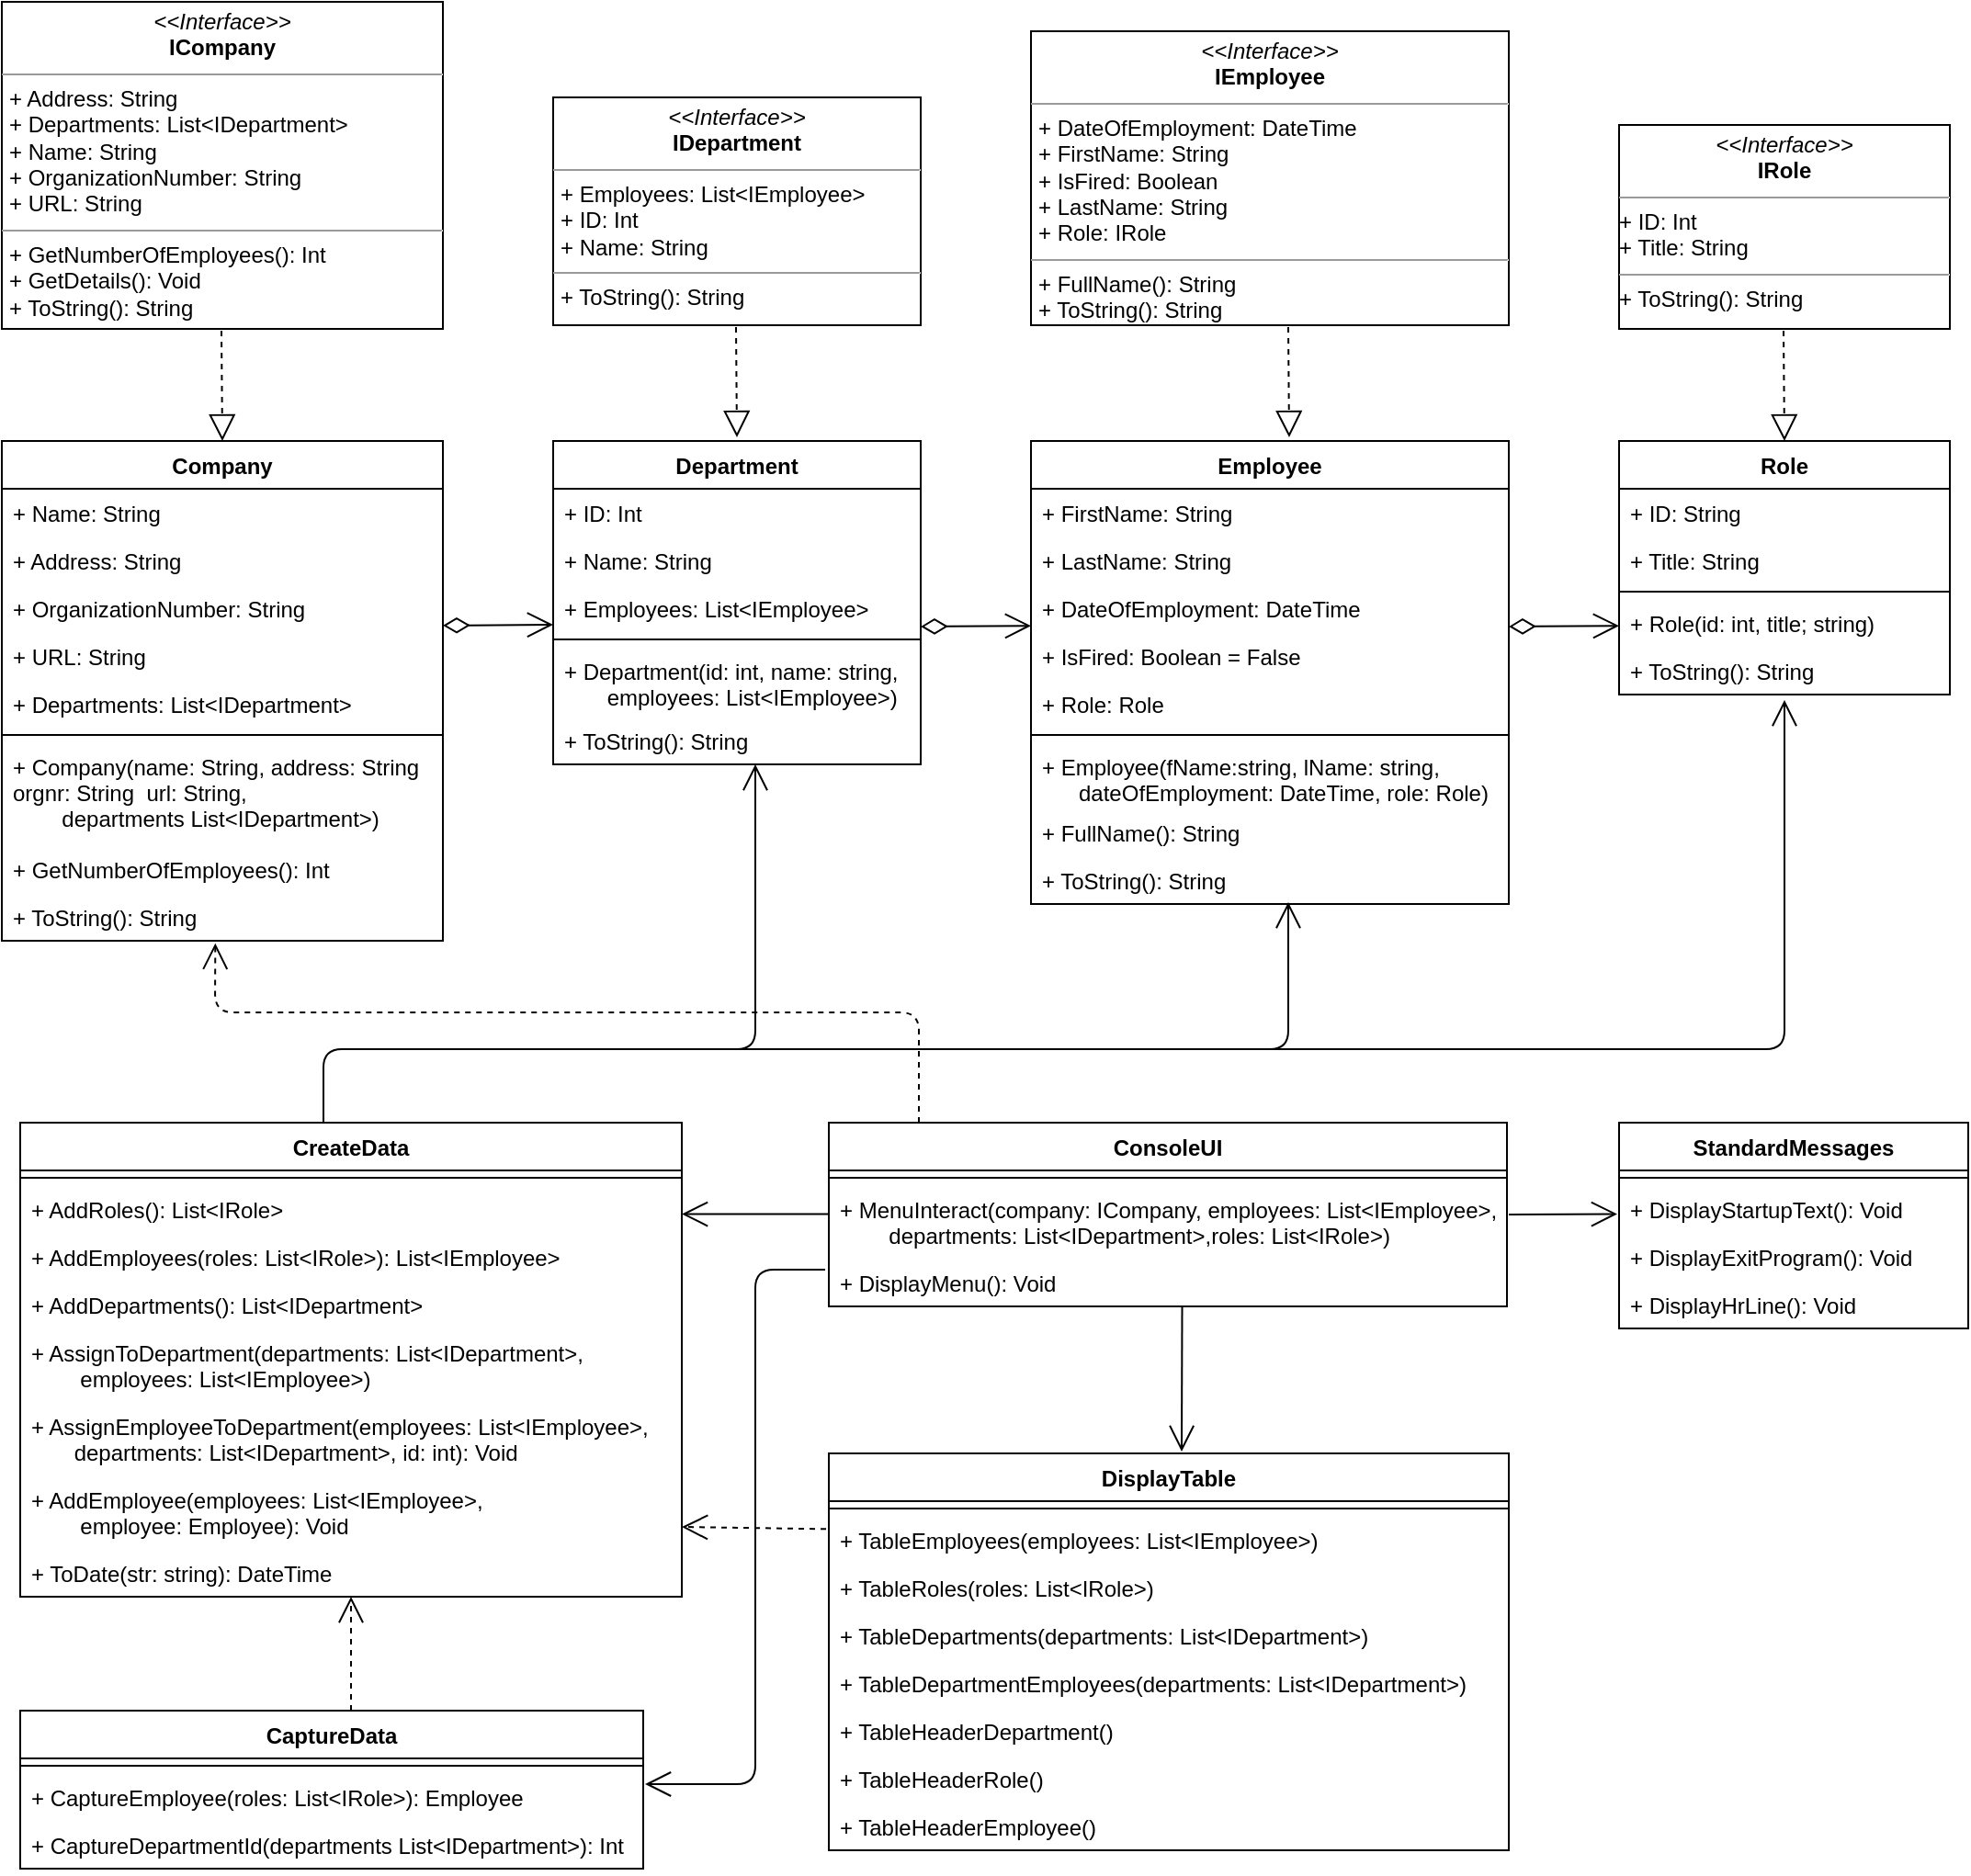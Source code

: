 <mxfile version="15.2.7" type="device"><diagram id="iJiHooxQ-oz1hIhevUaH" name="Page-1"><mxGraphModel dx="2058" dy="1300" grid="1" gridSize="10" guides="1" tooltips="1" connect="1" arrows="1" fold="1" page="1" pageScale="1" pageWidth="827" pageHeight="1169" math="0" shadow="0"><root><mxCell id="0"/><mxCell id="1" parent="0"/><mxCell id="I_DvOhb7d0Lh7Mm7Guor-1" value="Employee" style="swimlane;fontStyle=1;align=center;verticalAlign=top;childLayout=stackLayout;horizontal=1;startSize=26;horizontalStack=0;resizeParent=1;resizeParentMax=0;resizeLast=0;collapsible=1;marginBottom=0;" parent="1" vertex="1"><mxGeometry x="600" y="279" width="260" height="252" as="geometry"/></mxCell><mxCell id="I_DvOhb7d0Lh7Mm7Guor-27" value="+ FirstName: String" style="text;strokeColor=none;fillColor=none;align=left;verticalAlign=top;spacingLeft=4;spacingRight=4;overflow=hidden;rotatable=0;points=[[0,0.5],[1,0.5]];portConstraint=eastwest;" parent="I_DvOhb7d0Lh7Mm7Guor-1" vertex="1"><mxGeometry y="26" width="260" height="26" as="geometry"/></mxCell><mxCell id="I_DvOhb7d0Lh7Mm7Guor-48" value="+ LastName: String" style="text;strokeColor=none;fillColor=none;align=left;verticalAlign=top;spacingLeft=4;spacingRight=4;overflow=hidden;rotatable=0;points=[[0,0.5],[1,0.5]];portConstraint=eastwest;" parent="I_DvOhb7d0Lh7Mm7Guor-1" vertex="1"><mxGeometry y="52" width="260" height="26" as="geometry"/></mxCell><mxCell id="I_DvOhb7d0Lh7Mm7Guor-54" value="+ DateOfEmployment: DateTime" style="text;strokeColor=none;fillColor=none;align=left;verticalAlign=top;spacingLeft=4;spacingRight=4;overflow=hidden;rotatable=0;points=[[0,0.5],[1,0.5]];portConstraint=eastwest;" parent="I_DvOhb7d0Lh7Mm7Guor-1" vertex="1"><mxGeometry y="78" width="260" height="26" as="geometry"/></mxCell><mxCell id="I_DvOhb7d0Lh7Mm7Guor-28" value="+ IsFired: Boolean = False" style="text;strokeColor=none;fillColor=none;align=left;verticalAlign=top;spacingLeft=4;spacingRight=4;overflow=hidden;rotatable=0;points=[[0,0.5],[1,0.5]];portConstraint=eastwest;" parent="I_DvOhb7d0Lh7Mm7Guor-1" vertex="1"><mxGeometry y="104" width="260" height="26" as="geometry"/></mxCell><mxCell id="Z-J2dvbDeJ1SSTfuHnfh-3" value="+ Role: Role" style="text;strokeColor=none;fillColor=none;align=left;verticalAlign=top;spacingLeft=4;spacingRight=4;overflow=hidden;rotatable=0;points=[[0,0.5],[1,0.5]];portConstraint=eastwest;" parent="I_DvOhb7d0Lh7Mm7Guor-1" vertex="1"><mxGeometry y="130" width="260" height="26" as="geometry"/></mxCell><mxCell id="I_DvOhb7d0Lh7Mm7Guor-3" value="" style="line;strokeWidth=1;fillColor=none;align=left;verticalAlign=middle;spacingTop=-1;spacingLeft=3;spacingRight=3;rotatable=0;labelPosition=right;points=[];portConstraint=eastwest;" parent="I_DvOhb7d0Lh7Mm7Guor-1" vertex="1"><mxGeometry y="156" width="260" height="8" as="geometry"/></mxCell><mxCell id="Z-J2dvbDeJ1SSTfuHnfh-6" value="+ Employee(fName:string, lName: string, &#10;      dateOfEmployment: DateTime, role: Role)" style="text;strokeColor=none;fillColor=none;align=left;verticalAlign=top;spacingLeft=4;spacingRight=4;overflow=hidden;rotatable=0;points=[[0,0.5],[1,0.5]];portConstraint=eastwest;" parent="I_DvOhb7d0Lh7Mm7Guor-1" vertex="1"><mxGeometry y="164" width="260" height="36" as="geometry"/></mxCell><mxCell id="I_DvOhb7d0Lh7Mm7Guor-4" value="+ FullName(): String" style="text;strokeColor=none;fillColor=none;align=left;verticalAlign=top;spacingLeft=4;spacingRight=4;overflow=hidden;rotatable=0;points=[[0,0.5],[1,0.5]];portConstraint=eastwest;" parent="I_DvOhb7d0Lh7Mm7Guor-1" vertex="1"><mxGeometry y="200" width="260" height="26" as="geometry"/></mxCell><mxCell id="Z-J2dvbDeJ1SSTfuHnfh-5" value="+ ToString(): String" style="text;strokeColor=none;fillColor=none;align=left;verticalAlign=top;spacingLeft=4;spacingRight=4;overflow=hidden;rotatable=0;points=[[0,0.5],[1,0.5]];portConstraint=eastwest;" parent="I_DvOhb7d0Lh7Mm7Guor-1" vertex="1"><mxGeometry y="226" width="260" height="26" as="geometry"/></mxCell><mxCell id="I_DvOhb7d0Lh7Mm7Guor-5" value="Department&#10;" style="swimlane;fontStyle=1;align=center;verticalAlign=top;childLayout=stackLayout;horizontal=1;startSize=26;horizontalStack=0;resizeParent=1;resizeParentMax=0;resizeLast=0;collapsible=1;marginBottom=0;" parent="1" vertex="1"><mxGeometry x="340" y="279" width="200" height="176" as="geometry"/></mxCell><mxCell id="I_DvOhb7d0Lh7Mm7Guor-20" value="+ ID: Int" style="text;strokeColor=none;fillColor=none;align=left;verticalAlign=top;spacingLeft=4;spacingRight=4;overflow=hidden;rotatable=0;points=[[0,0.5],[1,0.5]];portConstraint=eastwest;" parent="I_DvOhb7d0Lh7Mm7Guor-5" vertex="1"><mxGeometry y="26" width="200" height="26" as="geometry"/></mxCell><mxCell id="I_DvOhb7d0Lh7Mm7Guor-21" value="+ Name: String" style="text;strokeColor=none;fillColor=none;align=left;verticalAlign=top;spacingLeft=4;spacingRight=4;overflow=hidden;rotatable=0;points=[[0,0.5],[1,0.5]];portConstraint=eastwest;" parent="I_DvOhb7d0Lh7Mm7Guor-5" vertex="1"><mxGeometry y="52" width="200" height="26" as="geometry"/></mxCell><mxCell id="Z-J2dvbDeJ1SSTfuHnfh-9" value="+ Employees: List&lt;IEmployee&gt;" style="text;strokeColor=none;fillColor=none;align=left;verticalAlign=top;spacingLeft=4;spacingRight=4;overflow=hidden;rotatable=0;points=[[0,0.5],[1,0.5]];portConstraint=eastwest;" parent="I_DvOhb7d0Lh7Mm7Guor-5" vertex="1"><mxGeometry y="78" width="200" height="26" as="geometry"/></mxCell><mxCell id="I_DvOhb7d0Lh7Mm7Guor-7" value="" style="line;strokeWidth=1;fillColor=none;align=left;verticalAlign=middle;spacingTop=-1;spacingLeft=3;spacingRight=3;rotatable=0;labelPosition=right;points=[];portConstraint=eastwest;" parent="I_DvOhb7d0Lh7Mm7Guor-5" vertex="1"><mxGeometry y="104" width="200" height="8" as="geometry"/></mxCell><mxCell id="Z-J2dvbDeJ1SSTfuHnfh-10" value="+ Department(id: int, name: string, &#10;       employees: List&lt;IEmployee&gt;)" style="text;strokeColor=none;fillColor=none;align=left;verticalAlign=top;spacingLeft=4;spacingRight=4;overflow=hidden;rotatable=0;points=[[0,0.5],[1,0.5]];portConstraint=eastwest;" parent="I_DvOhb7d0Lh7Mm7Guor-5" vertex="1"><mxGeometry y="112" width="200" height="38" as="geometry"/></mxCell><mxCell id="Z-J2dvbDeJ1SSTfuHnfh-11" value="+ ToString(): String" style="text;strokeColor=none;fillColor=none;align=left;verticalAlign=top;spacingLeft=4;spacingRight=4;overflow=hidden;rotatable=0;points=[[0,0.5],[1,0.5]];portConstraint=eastwest;" parent="I_DvOhb7d0Lh7Mm7Guor-5" vertex="1"><mxGeometry y="150" width="200" height="26" as="geometry"/></mxCell><mxCell id="I_DvOhb7d0Lh7Mm7Guor-29" value="Role" style="swimlane;fontStyle=1;align=center;verticalAlign=top;childLayout=stackLayout;horizontal=1;startSize=26;horizontalStack=0;resizeParent=1;resizeParentMax=0;resizeLast=0;collapsible=1;marginBottom=0;" parent="1" vertex="1"><mxGeometry x="920" y="279" width="180" height="138" as="geometry"/></mxCell><mxCell id="I_DvOhb7d0Lh7Mm7Guor-33" value="+ ID: String" style="text;strokeColor=none;fillColor=none;align=left;verticalAlign=top;spacingLeft=4;spacingRight=4;overflow=hidden;rotatable=0;points=[[0,0.5],[1,0.5]];portConstraint=eastwest;" parent="I_DvOhb7d0Lh7Mm7Guor-29" vertex="1"><mxGeometry y="26" width="180" height="26" as="geometry"/></mxCell><mxCell id="I_DvOhb7d0Lh7Mm7Guor-34" value="+ Title: String" style="text;strokeColor=none;fillColor=none;align=left;verticalAlign=top;spacingLeft=4;spacingRight=4;overflow=hidden;rotatable=0;points=[[0,0.5],[1,0.5]];portConstraint=eastwest;" parent="I_DvOhb7d0Lh7Mm7Guor-29" vertex="1"><mxGeometry y="52" width="180" height="26" as="geometry"/></mxCell><mxCell id="I_DvOhb7d0Lh7Mm7Guor-31" value="" style="line;strokeWidth=1;fillColor=none;align=left;verticalAlign=middle;spacingTop=-1;spacingLeft=3;spacingRight=3;rotatable=0;labelPosition=right;points=[];portConstraint=eastwest;" parent="I_DvOhb7d0Lh7Mm7Guor-29" vertex="1"><mxGeometry y="78" width="180" height="8" as="geometry"/></mxCell><mxCell id="I_DvOhb7d0Lh7Mm7Guor-32" value="+ Role(id: int, title; string)" style="text;strokeColor=none;fillColor=none;align=left;verticalAlign=top;spacingLeft=4;spacingRight=4;overflow=hidden;rotatable=0;points=[[0,0.5],[1,0.5]];portConstraint=eastwest;" parent="I_DvOhb7d0Lh7Mm7Guor-29" vertex="1"><mxGeometry y="86" width="180" height="26" as="geometry"/></mxCell><mxCell id="Z-J2dvbDeJ1SSTfuHnfh-34" value="+ ToString(): String" style="text;strokeColor=none;fillColor=none;align=left;verticalAlign=top;spacingLeft=4;spacingRight=4;overflow=hidden;rotatable=0;points=[[0,0.5],[1,0.5]];portConstraint=eastwest;" parent="I_DvOhb7d0Lh7Mm7Guor-29" vertex="1"><mxGeometry y="112" width="180" height="26" as="geometry"/></mxCell><mxCell id="I_DvOhb7d0Lh7Mm7Guor-35" value="StandardMessages" style="swimlane;fontStyle=1;align=center;verticalAlign=top;childLayout=stackLayout;horizontal=1;startSize=26;horizontalStack=0;resizeParent=1;resizeParentMax=0;resizeLast=0;collapsible=1;marginBottom=0;" parent="1" vertex="1"><mxGeometry x="920" y="650" width="190" height="112" as="geometry"/></mxCell><mxCell id="I_DvOhb7d0Lh7Mm7Guor-37" value="" style="line;strokeWidth=1;fillColor=none;align=left;verticalAlign=middle;spacingTop=-1;spacingLeft=3;spacingRight=3;rotatable=0;labelPosition=right;points=[];portConstraint=eastwest;" parent="I_DvOhb7d0Lh7Mm7Guor-35" vertex="1"><mxGeometry y="26" width="190" height="8" as="geometry"/></mxCell><mxCell id="I_DvOhb7d0Lh7Mm7Guor-38" value="+ DisplayStartupText(): Void" style="text;strokeColor=none;fillColor=none;align=left;verticalAlign=top;spacingLeft=4;spacingRight=4;overflow=hidden;rotatable=0;points=[[0,0.5],[1,0.5]];portConstraint=eastwest;" parent="I_DvOhb7d0Lh7Mm7Guor-35" vertex="1"><mxGeometry y="34" width="190" height="26" as="geometry"/></mxCell><mxCell id="Z-J2dvbDeJ1SSTfuHnfh-27" value="+ DisplayExitProgram(): Void" style="text;strokeColor=none;fillColor=none;align=left;verticalAlign=top;spacingLeft=4;spacingRight=4;overflow=hidden;rotatable=0;points=[[0,0.5],[1,0.5]];portConstraint=eastwest;" parent="I_DvOhb7d0Lh7Mm7Guor-35" vertex="1"><mxGeometry y="60" width="190" height="26" as="geometry"/></mxCell><mxCell id="Z-J2dvbDeJ1SSTfuHnfh-28" value="+ DisplayHrLine(): Void" style="text;strokeColor=none;fillColor=none;align=left;verticalAlign=top;spacingLeft=4;spacingRight=4;overflow=hidden;rotatable=0;points=[[0,0.5],[1,0.5]];portConstraint=eastwest;" parent="I_DvOhb7d0Lh7Mm7Guor-35" vertex="1"><mxGeometry y="86" width="190" height="26" as="geometry"/></mxCell><mxCell id="O3MJyxwNwP9tG67ijSce-1" value="ConsoleUI" style="swimlane;fontStyle=1;align=center;verticalAlign=top;childLayout=stackLayout;horizontal=1;startSize=26;horizontalStack=0;resizeParent=1;resizeParentMax=0;resizeLast=0;collapsible=1;marginBottom=0;" parent="1" vertex="1"><mxGeometry x="490" y="650" width="369" height="100" as="geometry"/></mxCell><mxCell id="O3MJyxwNwP9tG67ijSce-3" value="" style="line;strokeWidth=1;fillColor=none;align=left;verticalAlign=middle;spacingTop=-1;spacingLeft=3;spacingRight=3;rotatable=0;labelPosition=right;points=[];portConstraint=eastwest;" parent="O3MJyxwNwP9tG67ijSce-1" vertex="1"><mxGeometry y="26" width="369" height="8" as="geometry"/></mxCell><mxCell id="O3MJyxwNwP9tG67ijSce-5" value="+ MenuInteract(company: ICompany, employees: List&lt;IEmployee&gt;,&#10;        departments: List&lt;IDepartment&gt;,roles: List&lt;IRole&gt;)" style="text;strokeColor=none;fillColor=none;align=left;verticalAlign=top;spacingLeft=4;spacingRight=4;overflow=hidden;rotatable=0;points=[[0,0.5],[1,0.5]];portConstraint=eastwest;" parent="O3MJyxwNwP9tG67ijSce-1" vertex="1"><mxGeometry y="34" width="369" height="40" as="geometry"/></mxCell><mxCell id="O3MJyxwNwP9tG67ijSce-4" value="+ DisplayMenu(): Void" style="text;strokeColor=none;fillColor=none;align=left;verticalAlign=top;spacingLeft=4;spacingRight=4;overflow=hidden;rotatable=0;points=[[0,0.5],[1,0.5]];portConstraint=eastwest;" parent="O3MJyxwNwP9tG67ijSce-1" vertex="1"><mxGeometry y="74" width="369" height="26" as="geometry"/></mxCell><mxCell id="O3MJyxwNwP9tG67ijSce-6" value="CreateData" style="swimlane;fontStyle=1;align=center;verticalAlign=top;childLayout=stackLayout;horizontal=1;startSize=26;horizontalStack=0;resizeParent=1;resizeParentMax=0;resizeLast=0;collapsible=1;marginBottom=0;" parent="1" vertex="1"><mxGeometry x="50" y="650" width="360" height="258" as="geometry"/></mxCell><mxCell id="O3MJyxwNwP9tG67ijSce-8" value="" style="line;strokeWidth=1;fillColor=none;align=left;verticalAlign=middle;spacingTop=-1;spacingLeft=3;spacingRight=3;rotatable=0;labelPosition=right;points=[];portConstraint=eastwest;" parent="O3MJyxwNwP9tG67ijSce-6" vertex="1"><mxGeometry y="26" width="360" height="8" as="geometry"/></mxCell><mxCell id="O3MJyxwNwP9tG67ijSce-10" value="+ AddRoles(): List&lt;IRole&gt;" style="text;strokeColor=none;fillColor=none;align=left;verticalAlign=top;spacingLeft=4;spacingRight=4;overflow=hidden;rotatable=0;points=[[0,0.5],[1,0.5]];portConstraint=eastwest;" parent="O3MJyxwNwP9tG67ijSce-6" vertex="1"><mxGeometry y="34" width="360" height="26" as="geometry"/></mxCell><mxCell id="O3MJyxwNwP9tG67ijSce-11" value="+ AddEmployees(roles: List&lt;IRole&gt;): List&lt;IEmployee&gt;" style="text;strokeColor=none;fillColor=none;align=left;verticalAlign=top;spacingLeft=4;spacingRight=4;overflow=hidden;rotatable=0;points=[[0,0.5],[1,0.5]];portConstraint=eastwest;" parent="O3MJyxwNwP9tG67ijSce-6" vertex="1"><mxGeometry y="60" width="360" height="26" as="geometry"/></mxCell><mxCell id="O3MJyxwNwP9tG67ijSce-12" value="+ AddDepartments(): List&lt;IDepartment&gt;" style="text;strokeColor=none;fillColor=none;align=left;verticalAlign=top;spacingLeft=4;spacingRight=4;overflow=hidden;rotatable=0;points=[[0,0.5],[1,0.5]];portConstraint=eastwest;" parent="O3MJyxwNwP9tG67ijSce-6" vertex="1"><mxGeometry y="86" width="360" height="26" as="geometry"/></mxCell><mxCell id="O3MJyxwNwP9tG67ijSce-18" value="+ AssignToDepartment(departments: List&lt;IDepartment&gt;,&#10;        employees: List&lt;IEmployee&gt;)&#10;&#10;" style="text;strokeColor=none;fillColor=none;align=left;verticalAlign=top;spacingLeft=4;spacingRight=4;overflow=hidden;rotatable=0;points=[[0,0.5],[1,0.5]];portConstraint=eastwest;" parent="O3MJyxwNwP9tG67ijSce-6" vertex="1"><mxGeometry y="112" width="360" height="40" as="geometry"/></mxCell><mxCell id="Z-J2dvbDeJ1SSTfuHnfh-30" value="+ AssignEmployeeToDepartment(employees: List&lt;IEmployee&gt;,&#10;       departments: List&lt;IDepartment&gt;, id: int): Void&#10;" style="text;strokeColor=none;fillColor=none;align=left;verticalAlign=top;spacingLeft=4;spacingRight=4;overflow=hidden;rotatable=0;points=[[0,0.5],[1,0.5]];portConstraint=eastwest;" parent="O3MJyxwNwP9tG67ijSce-6" vertex="1"><mxGeometry y="152" width="360" height="40" as="geometry"/></mxCell><mxCell id="O3MJyxwNwP9tG67ijSce-9" value="+ AddEmployee(employees: List&lt;IEmployee&gt;, &#10;        employee: Employee): Void" style="text;strokeColor=none;fillColor=none;align=left;verticalAlign=top;spacingLeft=4;spacingRight=4;overflow=hidden;rotatable=0;points=[[0,0.5],[1,0.5]];portConstraint=eastwest;" parent="O3MJyxwNwP9tG67ijSce-6" vertex="1"><mxGeometry y="192" width="360" height="40" as="geometry"/></mxCell><mxCell id="Z-J2dvbDeJ1SSTfuHnfh-32" value="+ ToDate(str: string): DateTime" style="text;strokeColor=none;fillColor=none;align=left;verticalAlign=top;spacingLeft=4;spacingRight=4;overflow=hidden;rotatable=0;points=[[0,0.5],[1,0.5]];portConstraint=eastwest;" parent="O3MJyxwNwP9tG67ijSce-6" vertex="1"><mxGeometry y="232" width="360" height="26" as="geometry"/></mxCell><mxCell id="O3MJyxwNwP9tG67ijSce-13" value="DisplayTable" style="swimlane;fontStyle=1;align=center;verticalAlign=top;childLayout=stackLayout;horizontal=1;startSize=26;horizontalStack=0;resizeParent=1;resizeParentMax=0;resizeLast=0;collapsible=1;marginBottom=0;" parent="1" vertex="1"><mxGeometry x="490" y="830" width="370" height="216" as="geometry"/></mxCell><mxCell id="O3MJyxwNwP9tG67ijSce-15" value="" style="line;strokeWidth=1;fillColor=none;align=left;verticalAlign=middle;spacingTop=-1;spacingLeft=3;spacingRight=3;rotatable=0;labelPosition=right;points=[];portConstraint=eastwest;" parent="O3MJyxwNwP9tG67ijSce-13" vertex="1"><mxGeometry y="26" width="370" height="8" as="geometry"/></mxCell><mxCell id="O3MJyxwNwP9tG67ijSce-17" value="+ TableEmployees(employees: List&lt;IEmployee&gt;)" style="text;strokeColor=none;fillColor=none;align=left;verticalAlign=top;spacingLeft=4;spacingRight=4;overflow=hidden;rotatable=0;points=[[0,0.5],[1,0.5]];portConstraint=eastwest;" parent="O3MJyxwNwP9tG67ijSce-13" vertex="1"><mxGeometry y="34" width="370" height="26" as="geometry"/></mxCell><mxCell id="O3MJyxwNwP9tG67ijSce-19" value="+ TableRoles(roles: List&lt;IRole&gt;)" style="text;strokeColor=none;fillColor=none;align=left;verticalAlign=top;spacingLeft=4;spacingRight=4;overflow=hidden;rotatable=0;points=[[0,0.5],[1,0.5]];portConstraint=eastwest;" parent="O3MJyxwNwP9tG67ijSce-13" vertex="1"><mxGeometry y="60" width="370" height="26" as="geometry"/></mxCell><mxCell id="O3MJyxwNwP9tG67ijSce-20" value="+ TableDepartments(departments: List&lt;IDepartment&gt;)" style="text;strokeColor=none;fillColor=none;align=left;verticalAlign=top;spacingLeft=4;spacingRight=4;overflow=hidden;rotatable=0;points=[[0,0.5],[1,0.5]];portConstraint=eastwest;" parent="O3MJyxwNwP9tG67ijSce-13" vertex="1"><mxGeometry y="86" width="370" height="26" as="geometry"/></mxCell><mxCell id="Z-J2dvbDeJ1SSTfuHnfh-23" value="+ TableDepartmentEmployees(departments: List&lt;IDepartment&gt;)" style="text;strokeColor=none;fillColor=none;align=left;verticalAlign=top;spacingLeft=4;spacingRight=4;overflow=hidden;rotatable=0;points=[[0,0.5],[1,0.5]];portConstraint=eastwest;" parent="O3MJyxwNwP9tG67ijSce-13" vertex="1"><mxGeometry y="112" width="370" height="26" as="geometry"/></mxCell><mxCell id="Z-J2dvbDeJ1SSTfuHnfh-25" value="+ TableHeaderDepartment()" style="text;strokeColor=none;fillColor=none;align=left;verticalAlign=top;spacingLeft=4;spacingRight=4;overflow=hidden;rotatable=0;points=[[0,0.5],[1,0.5]];portConstraint=eastwest;" parent="O3MJyxwNwP9tG67ijSce-13" vertex="1"><mxGeometry y="138" width="370" height="26" as="geometry"/></mxCell><mxCell id="Z-J2dvbDeJ1SSTfuHnfh-24" value="+ TableHeaderRole()" style="text;strokeColor=none;fillColor=none;align=left;verticalAlign=top;spacingLeft=4;spacingRight=4;overflow=hidden;rotatable=0;points=[[0,0.5],[1,0.5]];portConstraint=eastwest;" parent="O3MJyxwNwP9tG67ijSce-13" vertex="1"><mxGeometry y="164" width="370" height="26" as="geometry"/></mxCell><mxCell id="O3MJyxwNwP9tG67ijSce-16" value="+ TableHeaderEmployee()" style="text;strokeColor=none;fillColor=none;align=left;verticalAlign=top;spacingLeft=4;spacingRight=4;overflow=hidden;rotatable=0;points=[[0,0.5],[1,0.5]];portConstraint=eastwest;" parent="O3MJyxwNwP9tG67ijSce-13" vertex="1"><mxGeometry y="190" width="370" height="26" as="geometry"/></mxCell><mxCell id="O3MJyxwNwP9tG67ijSce-23" value="CaptureData" style="swimlane;fontStyle=1;align=center;verticalAlign=top;childLayout=stackLayout;horizontal=1;startSize=26;horizontalStack=0;resizeParent=1;resizeParentMax=0;resizeLast=0;collapsible=1;marginBottom=0;" parent="1" vertex="1"><mxGeometry x="50" y="970" width="339" height="86" as="geometry"/></mxCell><mxCell id="O3MJyxwNwP9tG67ijSce-25" value="" style="line;strokeWidth=1;fillColor=none;align=left;verticalAlign=middle;spacingTop=-1;spacingLeft=3;spacingRight=3;rotatable=0;labelPosition=right;points=[];portConstraint=eastwest;" parent="O3MJyxwNwP9tG67ijSce-23" vertex="1"><mxGeometry y="26" width="339" height="8" as="geometry"/></mxCell><mxCell id="O3MJyxwNwP9tG67ijSce-26" value="+ CaptureEmployee(roles: List&lt;IRole&gt;): Employee" style="text;strokeColor=none;fillColor=none;align=left;verticalAlign=top;spacingLeft=4;spacingRight=4;overflow=hidden;rotatable=0;points=[[0,0.5],[1,0.5]];portConstraint=eastwest;" parent="O3MJyxwNwP9tG67ijSce-23" vertex="1"><mxGeometry y="34" width="339" height="26" as="geometry"/></mxCell><mxCell id="O3MJyxwNwP9tG67ijSce-29" value="+ CaptureDepartmentId(departments List&lt;IDepartment&gt;): Int" style="text;strokeColor=none;fillColor=none;align=left;verticalAlign=top;spacingLeft=4;spacingRight=4;overflow=hidden;rotatable=0;points=[[0,0.5],[1,0.5]];portConstraint=eastwest;" parent="O3MJyxwNwP9tG67ijSce-23" vertex="1"><mxGeometry y="60" width="339" height="26" as="geometry"/></mxCell><mxCell id="Z-J2dvbDeJ1SSTfuHnfh-37" value="" style="endArrow=open;html=1;startArrow=diamondThin;startFill=0;strokeWidth=1;endSize=12;startSize=12;endFill=0;" parent="1" edge="1"><mxGeometry width="50" height="50" relative="1" as="geometry"><mxPoint x="540" y="380" as="sourcePoint"/><mxPoint x="600" y="379.58" as="targetPoint"/></mxGeometry></mxCell><mxCell id="Z-J2dvbDeJ1SSTfuHnfh-49" value="" style="endArrow=open;endFill=0;endSize=12;html=1;entryX=1.003;entryY=0.231;entryDx=0;entryDy=0;entryPerimeter=0;" parent="1" target="O3MJyxwNwP9tG67ijSce-26" edge="1"><mxGeometry width="160" relative="1" as="geometry"><mxPoint x="488" y="730" as="sourcePoint"/><mxPoint x="437" y="1010" as="targetPoint"/><Array as="points"><mxPoint x="450" y="730"/><mxPoint x="450" y="1010"/></Array></mxGeometry></mxCell><mxCell id="Z-J2dvbDeJ1SSTfuHnfh-18" value="" style="endArrow=open;html=1;startArrow=diamondThin;startFill=0;strokeWidth=1;endSize=12;startSize=12;endFill=0;entryX=0;entryY=0.846;entryDx=0;entryDy=0;entryPerimeter=0;" parent="1" target="Z-J2dvbDeJ1SSTfuHnfh-9" edge="1"><mxGeometry width="50" height="50" relative="1" as="geometry"><mxPoint x="280" y="379.41" as="sourcePoint"/><mxPoint x="320" y="379" as="targetPoint"/></mxGeometry></mxCell><mxCell id="9e8dpLW64dKt-voAxynq-5" value="Company" style="swimlane;fontStyle=1;align=center;verticalAlign=top;childLayout=stackLayout;horizontal=1;startSize=26;horizontalStack=0;resizeParent=1;resizeParentMax=0;resizeLast=0;collapsible=1;marginBottom=0;" parent="1" vertex="1"><mxGeometry x="40" y="279" width="240" height="272" as="geometry"/></mxCell><mxCell id="9e8dpLW64dKt-voAxynq-6" value="+ Name: String&#10;" style="text;strokeColor=none;fillColor=none;align=left;verticalAlign=top;spacingLeft=4;spacingRight=4;overflow=hidden;rotatable=0;points=[[0,0.5],[1,0.5]];portConstraint=eastwest;" parent="9e8dpLW64dKt-voAxynq-5" vertex="1"><mxGeometry y="26" width="240" height="26" as="geometry"/></mxCell><mxCell id="9e8dpLW64dKt-voAxynq-7" value="+ Address: String" style="text;strokeColor=none;fillColor=none;align=left;verticalAlign=top;spacingLeft=4;spacingRight=4;overflow=hidden;rotatable=0;points=[[0,0.5],[1,0.5]];portConstraint=eastwest;" parent="9e8dpLW64dKt-voAxynq-5" vertex="1"><mxGeometry y="52" width="240" height="26" as="geometry"/></mxCell><mxCell id="9e8dpLW64dKt-voAxynq-8" value="+ OrganizationNumber: String" style="text;strokeColor=none;fillColor=none;align=left;verticalAlign=top;spacingLeft=4;spacingRight=4;overflow=hidden;rotatable=0;points=[[0,0.5],[1,0.5]];portConstraint=eastwest;" parent="9e8dpLW64dKt-voAxynq-5" vertex="1"><mxGeometry y="78" width="240" height="26" as="geometry"/></mxCell><mxCell id="9e8dpLW64dKt-voAxynq-9" value="+ URL: String" style="text;strokeColor=none;fillColor=none;align=left;verticalAlign=top;spacingLeft=4;spacingRight=4;overflow=hidden;rotatable=0;points=[[0,0.5],[1,0.5]];portConstraint=eastwest;" parent="9e8dpLW64dKt-voAxynq-5" vertex="1"><mxGeometry y="104" width="240" height="26" as="geometry"/></mxCell><mxCell id="9e8dpLW64dKt-voAxynq-10" value="+ Departments: List&lt;IDepartment&gt;" style="text;strokeColor=none;fillColor=none;align=left;verticalAlign=top;spacingLeft=4;spacingRight=4;overflow=hidden;rotatable=0;points=[[0,0.5],[1,0.5]];portConstraint=eastwest;" parent="9e8dpLW64dKt-voAxynq-5" vertex="1"><mxGeometry y="130" width="240" height="26" as="geometry"/></mxCell><mxCell id="9e8dpLW64dKt-voAxynq-11" value="" style="line;strokeWidth=1;fillColor=none;align=left;verticalAlign=middle;spacingTop=-1;spacingLeft=3;spacingRight=3;rotatable=0;labelPosition=right;points=[];portConstraint=eastwest;" parent="9e8dpLW64dKt-voAxynq-5" vertex="1"><mxGeometry y="156" width="240" height="8" as="geometry"/></mxCell><mxCell id="9e8dpLW64dKt-voAxynq-12" value="+ Company(name: String, address: String&#10;        orgnr: String  url: String,&#10;         departments List&lt;IDepartment&gt;) " style="text;strokeColor=none;fillColor=none;align=left;verticalAlign=top;spacingLeft=4;spacingRight=4;overflow=hidden;rotatable=0;points=[[0,0.5],[1,0.5]];portConstraint=eastwest;" parent="9e8dpLW64dKt-voAxynq-5" vertex="1"><mxGeometry y="164" width="240" height="56" as="geometry"/></mxCell><mxCell id="9e8dpLW64dKt-voAxynq-13" value="+ GetNumberOfEmployees(): Int" style="text;strokeColor=none;fillColor=none;align=left;verticalAlign=top;spacingLeft=4;spacingRight=4;overflow=hidden;rotatable=0;points=[[0,0.5],[1,0.5]];portConstraint=eastwest;" parent="9e8dpLW64dKt-voAxynq-5" vertex="1"><mxGeometry y="220" width="240" height="26" as="geometry"/></mxCell><mxCell id="9e8dpLW64dKt-voAxynq-15" value="+ ToString(): String" style="text;strokeColor=none;fillColor=none;align=left;verticalAlign=top;spacingLeft=4;spacingRight=4;overflow=hidden;rotatable=0;points=[[0,0.5],[1,0.5]];portConstraint=eastwest;" parent="9e8dpLW64dKt-voAxynq-5" vertex="1"><mxGeometry y="246" width="240" height="26" as="geometry"/></mxCell><mxCell id="9e8dpLW64dKt-voAxynq-19" value="&lt;p style=&quot;margin: 0px ; margin-top: 4px ; text-align: center&quot;&gt;&lt;i&gt;&amp;lt;&amp;lt;Interface&amp;gt;&amp;gt;&lt;/i&gt;&lt;br&gt;&lt;b&gt;ICompany&lt;/b&gt;&lt;/p&gt;&lt;hr size=&quot;1&quot;&gt;&lt;p style=&quot;margin: 0px ; margin-left: 4px&quot;&gt;+ Address: String&lt;br&gt;+ Departments: List&amp;lt;IDepartment&amp;gt;&lt;/p&gt;&lt;p style=&quot;margin: 0px ; margin-left: 4px&quot;&gt;+ Name: String&lt;/p&gt;&lt;p style=&quot;margin: 0px ; margin-left: 4px&quot;&gt;+ OrganizationNumber: String&lt;/p&gt;&lt;p style=&quot;margin: 0px ; margin-left: 4px&quot;&gt;+ URL: String&lt;br&gt;&lt;/p&gt;&lt;hr size=&quot;1&quot;&gt;&lt;p style=&quot;margin: 0px ; margin-left: 4px&quot;&gt;+ GetNumberOfEmployees(): Int&lt;span&gt;&lt;br&gt;&lt;/span&gt;&lt;/p&gt;&lt;p style=&quot;margin: 0px ; margin-left: 4px&quot;&gt;+ GetDetails(): Void&lt;br&gt;&lt;/p&gt;&lt;p style=&quot;margin: 0px ; margin-left: 4px&quot;&gt;&lt;span&gt;+ ToString(): String&lt;/span&gt;&lt;br&gt;&lt;/p&gt;" style="verticalAlign=top;align=left;overflow=fill;fontSize=12;fontFamily=Helvetica;html=1;" parent="1" vertex="1"><mxGeometry x="40" y="40" width="240" height="178" as="geometry"/></mxCell><mxCell id="9e8dpLW64dKt-voAxynq-20" value="&lt;p style=&quot;margin: 0px ; margin-top: 4px ; text-align: center&quot;&gt;&lt;i&gt;&amp;lt;&amp;lt;Interface&amp;gt;&amp;gt;&lt;/i&gt;&lt;br&gt;&lt;b&gt;IDepartment&lt;/b&gt;&lt;br&gt;&lt;/p&gt;&lt;hr size=&quot;1&quot;&gt;&lt;p style=&quot;margin: 0px ; margin-left: 4px&quot;&gt;+ Employees: List&amp;lt;IEmployee&amp;gt;&lt;br&gt;+ ID: Int&lt;/p&gt;&lt;p style=&quot;margin: 0px ; margin-left: 4px&quot;&gt;+ Name: String&lt;br&gt;&lt;/p&gt;&lt;hr size=&quot;1&quot;&gt;&lt;p style=&quot;margin: 0px ; margin-left: 4px&quot;&gt;&lt;span&gt;+ ToString(): String&lt;/span&gt;&lt;br&gt;&lt;/p&gt;" style="verticalAlign=top;align=left;overflow=fill;fontSize=12;fontFamily=Helvetica;html=1;" parent="1" vertex="1"><mxGeometry x="340" y="92" width="200" height="124" as="geometry"/></mxCell><mxCell id="9e8dpLW64dKt-voAxynq-22" value="&lt;p style=&quot;margin: 0px ; margin-top: 4px ; text-align: center&quot;&gt;&lt;i&gt;&amp;lt;&amp;lt;Interface&amp;gt;&amp;gt;&lt;/i&gt;&lt;br&gt;&lt;b&gt;IEmployee&lt;/b&gt;&lt;br&gt;&lt;/p&gt;&lt;hr size=&quot;1&quot;&gt;&lt;p style=&quot;margin: 0px ; margin-left: 4px&quot;&gt;+ DateOfEmployment: DateTime&lt;br&gt;+ FirstName: String&lt;br&gt;&lt;/p&gt;&lt;p style=&quot;margin: 0px ; margin-left: 4px&quot;&gt;+ IsFired: Boolean&lt;br&gt;&lt;/p&gt;&lt;p style=&quot;margin: 0px ; margin-left: 4px&quot;&gt;+ LastName: String&lt;br&gt;&lt;/p&gt;&lt;p style=&quot;margin: 0px ; margin-left: 4px&quot;&gt;+ Role: IRole&lt;br&gt;&lt;/p&gt;&lt;hr size=&quot;1&quot;&gt;&lt;p style=&quot;margin: 0px ; margin-left: 4px&quot;&gt;+ FullName(): String&lt;/p&gt;&lt;p style=&quot;margin: 0px ; margin-left: 4px&quot;&gt;&lt;span&gt;+ ToString(): String&lt;/span&gt;&lt;br&gt;&lt;/p&gt;" style="verticalAlign=top;align=left;overflow=fill;fontSize=12;fontFamily=Helvetica;html=1;" parent="1" vertex="1"><mxGeometry x="600" y="56" width="260" height="160" as="geometry"/></mxCell><mxCell id="9e8dpLW64dKt-voAxynq-24" value="&lt;p style=&quot;margin: 0px ; margin-top: 4px ; text-align: center&quot;&gt;&lt;i&gt;&amp;lt;&amp;lt;Interface&amp;gt;&amp;gt;&lt;/i&gt;&lt;br&gt;&lt;b&gt;IRole&lt;/b&gt;&lt;br&gt;&lt;/p&gt;&lt;hr size=&quot;1&quot;&gt;&lt;div&gt;+ ID: Int&lt;/div&gt;&lt;div&gt;+ Title: String&lt;br&gt;&lt;/div&gt;&lt;hr size=&quot;1&quot;&gt;&lt;p style=&quot;margin: 0px ; margin-left: 4px&quot;&gt;&lt;/p&gt;+ ToString(): String" style="verticalAlign=top;align=left;overflow=fill;fontSize=12;fontFamily=Helvetica;html=1;" parent="1" vertex="1"><mxGeometry x="920" y="107" width="180" height="111" as="geometry"/></mxCell><mxCell id="Tdp4J-3kLdHyA3gfGEW1-1" value="" style="endArrow=open;endFill=0;endSize=12;html=1;" parent="1" edge="1"><mxGeometry width="160" relative="1" as="geometry"><mxPoint x="860" y="700" as="sourcePoint"/><mxPoint x="919" y="699.71" as="targetPoint"/><Array as="points"/></mxGeometry></mxCell><mxCell id="Tdp4J-3kLdHyA3gfGEW1-2" value="" style="endArrow=open;endFill=0;endSize=12;html=1;exitX=0.521;exitY=1;exitDx=0;exitDy=0;exitPerimeter=0;" parent="1" source="O3MJyxwNwP9tG67ijSce-4" edge="1"><mxGeometry width="160" relative="1" as="geometry"><mxPoint x="682" y="770" as="sourcePoint"/><mxPoint x="682" y="829" as="targetPoint"/><Array as="points"/></mxGeometry></mxCell><mxCell id="Tdp4J-3kLdHyA3gfGEW1-3" value="" style="endArrow=open;endFill=0;endSize=12;html=1;dashed=1;entryX=0.484;entryY=1.051;entryDx=0;entryDy=0;entryPerimeter=0;" parent="1" edge="1" target="9e8dpLW64dKt-voAxynq-15"><mxGeometry width="160" relative="1" as="geometry"><mxPoint x="539" y="650" as="sourcePoint"/><mxPoint x="160" y="605" as="targetPoint"/><Array as="points"><mxPoint x="539" y="590"/><mxPoint x="156" y="590"/></Array></mxGeometry></mxCell><mxCell id="Tdp4J-3kLdHyA3gfGEW1-4" value="" style="endArrow=open;html=1;startArrow=diamondThin;startFill=0;strokeWidth=1;endSize=12;startSize=12;endFill=0;" parent="1" edge="1"><mxGeometry width="50" height="50" relative="1" as="geometry"><mxPoint x="860" y="380" as="sourcePoint"/><mxPoint x="920" y="379.58" as="targetPoint"/></mxGeometry></mxCell><mxCell id="Tdp4J-3kLdHyA3gfGEW1-7" value="" style="endArrow=block;dashed=1;endFill=0;endSize=12;html=1;" parent="1" edge="1"><mxGeometry width="160" relative="1" as="geometry"><mxPoint x="159.5" y="219" as="sourcePoint"/><mxPoint x="160.0" y="279" as="targetPoint"/></mxGeometry></mxCell><mxCell id="Z-J2dvbDeJ1SSTfuHnfh-51" value="" style="endArrow=open;endFill=0;endSize=12;html=1;dashed=1;" parent="1" edge="1"><mxGeometry width="160" relative="1" as="geometry"><mxPoint x="230" y="970" as="sourcePoint"/><mxPoint x="230" y="908" as="targetPoint"/><Array as="points"/></mxGeometry></mxCell><mxCell id="Tdp4J-3kLdHyA3gfGEW1-10" value="" style="endArrow=open;endFill=0;endSize=12;html=1;dashed=1;exitX=-0.004;exitY=0.276;exitDx=0;exitDy=0;exitPerimeter=0;" parent="1" source="O3MJyxwNwP9tG67ijSce-17" edge="1"><mxGeometry width="160" relative="1" as="geometry"><mxPoint x="480" y="870" as="sourcePoint"/><mxPoint x="410" y="870" as="targetPoint"/><Array as="points"/></mxGeometry></mxCell><mxCell id="Tdp4J-3kLdHyA3gfGEW1-11" value="" style="endArrow=open;endFill=0;endSize=12;html=1;" parent="1" edge="1"><mxGeometry width="160" relative="1" as="geometry"><mxPoint x="490" y="699.8" as="sourcePoint"/><mxPoint x="410" y="699.8" as="targetPoint"/><Array as="points"/></mxGeometry></mxCell><mxCell id="Tdp4J-3kLdHyA3gfGEW1-12" value="" style="endArrow=open;endFill=0;endSize=12;html=1;" parent="1" edge="1"><mxGeometry width="160" relative="1" as="geometry"><mxPoint x="215" y="650" as="sourcePoint"/><mxPoint x="450" y="455" as="targetPoint"/><Array as="points"><mxPoint x="215" y="610"/><mxPoint x="450" y="610"/></Array></mxGeometry></mxCell><mxCell id="Tdp4J-3kLdHyA3gfGEW1-17" value="" style="endArrow=open;endFill=0;endSize=12;html=1;" parent="1" edge="1"><mxGeometry width="160" relative="1" as="geometry"><mxPoint x="440" y="610" as="sourcePoint"/><mxPoint x="740" y="530" as="targetPoint"/><Array as="points"><mxPoint x="740" y="610"/></Array></mxGeometry></mxCell><mxCell id="Tdp4J-3kLdHyA3gfGEW1-18" value="" style="endArrow=open;endFill=0;endSize=12;html=1;" parent="1" edge="1"><mxGeometry width="160" relative="1" as="geometry"><mxPoint x="720" y="610" as="sourcePoint"/><mxPoint x="1010" y="420" as="targetPoint"/><Array as="points"><mxPoint x="1010" y="610"/></Array></mxGeometry></mxCell><mxCell id="c_bAQXi0AVxzguG1a42T-1" value="" style="endArrow=block;dashed=1;endFill=0;endSize=12;html=1;" edge="1" parent="1"><mxGeometry width="160" relative="1" as="geometry"><mxPoint x="439.5" y="217" as="sourcePoint"/><mxPoint x="440" y="277" as="targetPoint"/></mxGeometry></mxCell><mxCell id="c_bAQXi0AVxzguG1a42T-2" value="" style="endArrow=block;dashed=1;endFill=0;endSize=12;html=1;" edge="1" parent="1"><mxGeometry width="160" relative="1" as="geometry"><mxPoint x="740" y="217" as="sourcePoint"/><mxPoint x="740.5" y="277" as="targetPoint"/></mxGeometry></mxCell><mxCell id="c_bAQXi0AVxzguG1a42T-3" value="" style="endArrow=block;dashed=1;endFill=0;endSize=12;html=1;" edge="1" parent="1"><mxGeometry width="160" relative="1" as="geometry"><mxPoint x="1009.5" y="219" as="sourcePoint"/><mxPoint x="1010" y="279" as="targetPoint"/></mxGeometry></mxCell></root></mxGraphModel></diagram></mxfile>